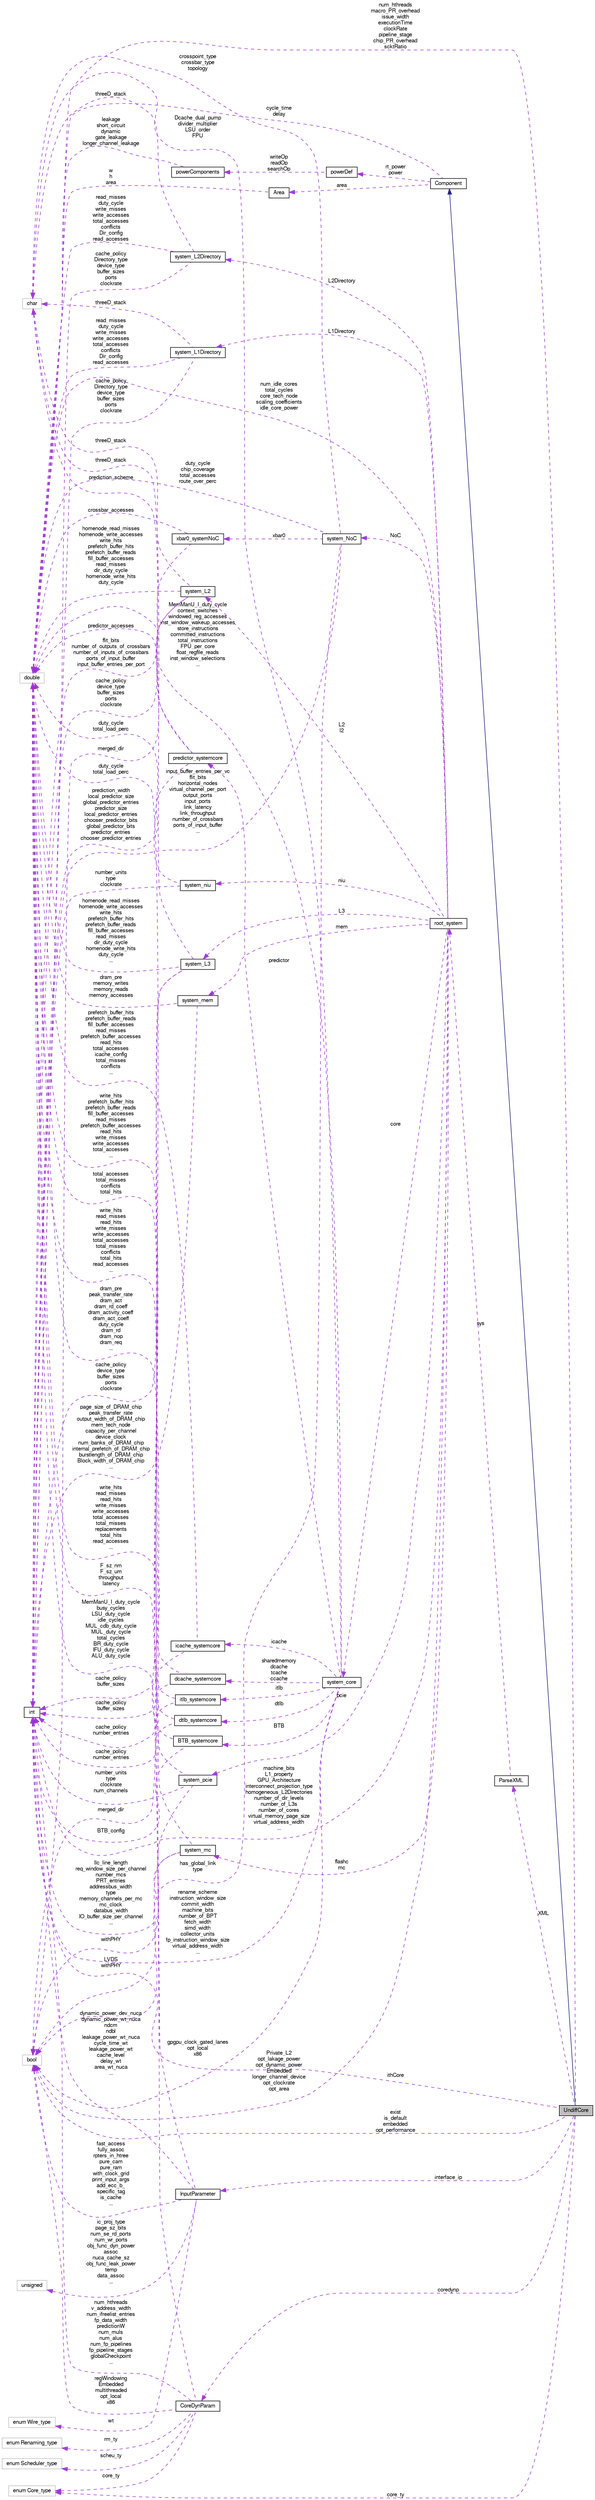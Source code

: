 digraph G
{
  bgcolor="transparent";
  edge [fontname="FreeSans",fontsize="10",labelfontname="FreeSans",labelfontsize="10"];
  node [fontname="FreeSans",fontsize="10",shape=record];
  rankdir=LR;
  Node1 [label="UndiffCore",height=0.2,width=0.4,color="black", fillcolor="grey75", style="filled" fontcolor="black"];
  Node2 -> Node1 [dir=back,color="midnightblue",fontsize="10",style="solid",fontname="FreeSans"];
  Node2 [label="Component",height=0.2,width=0.4,color="black",URL="$classComponent.html"];
  Node3 -> Node2 [dir=back,color="darkorchid3",fontsize="10",style="dashed",label="cycle_time\ndelay",fontname="FreeSans"];
  Node3 [label="double",height=0.2,width=0.4,color="grey75"];
  Node4 -> Node2 [dir=back,color="darkorchid3",fontsize="10",style="dashed",label="rt_power\npower",fontname="FreeSans"];
  Node4 [label="powerDef",height=0.2,width=0.4,color="black",URL="$classpowerDef.html"];
  Node5 -> Node4 [dir=back,color="darkorchid3",fontsize="10",style="dashed",label="writeOp\nreadOp\nsearchOp",fontname="FreeSans"];
  Node5 [label="powerComponents",height=0.2,width=0.4,color="black",URL="$classpowerComponents.html"];
  Node3 -> Node5 [dir=back,color="darkorchid3",fontsize="10",style="dashed",label="leakage\nshort_circuit\ndynamic\ngate_leakage\nlonger_channel_leakage",fontname="FreeSans"];
  Node6 -> Node2 [dir=back,color="darkorchid3",fontsize="10",style="dashed",label="area",fontname="FreeSans"];
  Node6 [label="Area",height=0.2,width=0.4,color="black",URL="$classArea.html"];
  Node3 -> Node6 [dir=back,color="darkorchid3",fontsize="10",style="dashed",label="w\nh\narea",fontname="FreeSans"];
  Node3 -> Node1 [dir=back,color="darkorchid3",fontsize="10",style="dashed",label="num_hthreads\nmacro_PR_overhead\nissue_width\nexecutionTime\nclockRate\npipeline_stage\nchip_PR_overhead\nscktRatio",fontname="FreeSans"];
  Node7 -> Node1 [dir=back,color="darkorchid3",fontsize="10",style="dashed",label="coredynp",fontname="FreeSans"];
  Node7 [label="CoreDynParam",height=0.2,width=0.4,color="black",URL="$classCoreDynParam.html"];
  Node3 -> Node7 [dir=back,color="darkorchid3",fontsize="10",style="dashed",label="MemManU_I_duty_cycle\nbusy_cycles\nLSU_duty_cycle\nidle_cycles\nMUL_cdb_duty_cycle\nMUL_duty_cycle\ntotal_cycles\nBR_duty_cycle\nIFU_duty_cycle\nALU_duty_cycle\n...",fontname="FreeSans"];
  Node8 -> Node7 [dir=back,color="darkorchid3",fontsize="10",style="dashed",label="num_hthreads\nv_address_width\nnum_ifreelist_entries\nfp_data_width\npredictionW\nnum_muls\nnum_alus\nnum_fp_pipelines\nfp_pipeline_stages\nglobalCheckpoint\n...",fontname="FreeSans"];
  Node8 [label="int",height=0.2,width=0.4,color="black",URL="$classint.html"];
  Node9 -> Node7 [dir=back,color="darkorchid3",fontsize="10",style="dashed",label="rm_ty",fontname="FreeSans"];
  Node9 [label="enum Renaming_type",height=0.2,width=0.4,color="grey75"];
  Node10 -> Node7 [dir=back,color="darkorchid3",fontsize="10",style="dashed",label="regWindowing\nEmbedded\nmultithreaded\nopt_local\nx86",fontname="FreeSans"];
  Node10 [label="bool",height=0.2,width=0.4,color="grey75"];
  Node11 -> Node7 [dir=back,color="darkorchid3",fontsize="10",style="dashed",label="scheu_ty",fontname="FreeSans"];
  Node11 [label="enum Scheduler_type",height=0.2,width=0.4,color="grey75"];
  Node12 -> Node7 [dir=back,color="darkorchid3",fontsize="10",style="dashed",label="core_ty",fontname="FreeSans"];
  Node12 [label="enum Core_type",height=0.2,width=0.4,color="grey75"];
  Node8 -> Node1 [dir=back,color="darkorchid3",fontsize="10",style="dashed",label="ithCore",fontname="FreeSans"];
  Node10 -> Node1 [dir=back,color="darkorchid3",fontsize="10",style="dashed",label="exist\nis_default\nembedded\nopt_performance",fontname="FreeSans"];
  Node13 -> Node1 [dir=back,color="darkorchid3",fontsize="10",style="dashed",label="interface_ip",fontname="FreeSans"];
  Node13 [label="InputParameter",height=0.2,width=0.4,color="black",URL="$classInputParameter.html"];
  Node3 -> Node13 [dir=back,color="darkorchid3",fontsize="10",style="dashed",label="F_sz_nm\nF_sz_um\nthroughput\nlatency",fontname="FreeSans"];
  Node8 -> Node13 [dir=back,color="darkorchid3",fontsize="10",style="dashed",label="dynamic_power_dev_nuca\ndynamic_power_wt_nuca\nndcm\nndbl\nleakage_power_wt_nuca\ncycle_time_wt\nleakage_power_wt\ncache_level\ndelay_wt\narea_wt_nuca\n...",fontname="FreeSans"];
  Node10 -> Node13 [dir=back,color="darkorchid3",fontsize="10",style="dashed",label="fast_access\nfully_assoc\nrpters_in_htree\npure_cam\npure_ram\nwith_clock_grid\nprint_input_args\nadd_ecc_b_\nspecific_tag\nis_cache\n...",fontname="FreeSans"];
  Node14 -> Node13 [dir=back,color="darkorchid3",fontsize="10",style="dashed",label="wt",fontname="FreeSans"];
  Node14 [label="enum Wire_type",height=0.2,width=0.4,color="grey75"];
  Node15 -> Node13 [dir=back,color="darkorchid3",fontsize="10",style="dashed",label="ic_proj_type\npage_sz_bits\nnum_se_rd_ports\nnum_wr_ports\nobj_func_dyn_power\nassoc\nnuca_cache_sz\nobj_func_leak_power\ntemp\ndata_assoc\n...",fontname="FreeSans"];
  Node15 [label="unsigned",height=0.2,width=0.4,color="grey75"];
  Node16 -> Node1 [dir=back,color="darkorchid3",fontsize="10",style="dashed",label="XML",fontname="FreeSans"];
  Node16 [label="ParseXML",height=0.2,width=0.4,color="black",URL="$classParseXML.html"];
  Node17 -> Node16 [dir=back,color="darkorchid3",fontsize="10",style="dashed",label="sys",fontname="FreeSans"];
  Node17 [label="root_system",height=0.2,width=0.4,color="black",URL="$structroot__system.html"];
  Node18 -> Node17 [dir=back,color="darkorchid3",fontsize="10",style="dashed",label="L2\nl2",fontname="FreeSans"];
  Node18 [label="system_L2",height=0.2,width=0.4,color="black",URL="$structsystem__L2.html"];
  Node3 -> Node18 [dir=back,color="darkorchid3",fontsize="10",style="dashed",label="homenode_read_misses\nhomenode_write_accesses\nwrite_hits\nprefetch_buffer_hits\nprefetch_buffer_reads\nfill_buffer_accesses\nread_misses\ndir_duty_cycle\nhomenode_write_hits\nduty_cycle\n...",fontname="FreeSans"];
  Node19 -> Node18 [dir=back,color="darkorchid3",fontsize="10",style="dashed",label="threeD_stack",fontname="FreeSans"];
  Node19 [label="char",height=0.2,width=0.4,color="grey75"];
  Node8 -> Node18 [dir=back,color="darkorchid3",fontsize="10",style="dashed",label="cache_policy\ndevice_type\nbuffer_sizes\nports\nclockrate",fontname="FreeSans"];
  Node10 -> Node18 [dir=back,color="darkorchid3",fontsize="10",style="dashed",label="merged_dir",fontname="FreeSans"];
  Node20 -> Node17 [dir=back,color="darkorchid3",fontsize="10",style="dashed",label="L3",fontname="FreeSans"];
  Node20 [label="system_L3",height=0.2,width=0.4,color="black",URL="$structsystem__L3.html"];
  Node3 -> Node20 [dir=back,color="darkorchid3",fontsize="10",style="dashed",label="homenode_read_misses\nhomenode_write_accesses\nwrite_hits\nprefetch_buffer_hits\nprefetch_buffer_reads\nfill_buffer_accesses\nread_misses\ndir_duty_cycle\nhomenode_write_hits\nduty_cycle\n...",fontname="FreeSans"];
  Node19 -> Node20 [dir=back,color="darkorchid3",fontsize="10",style="dashed",label="threeD_stack",fontname="FreeSans"];
  Node8 -> Node20 [dir=back,color="darkorchid3",fontsize="10",style="dashed",label="cache_policy\ndevice_type\nbuffer_sizes\nports\nclockrate",fontname="FreeSans"];
  Node10 -> Node20 [dir=back,color="darkorchid3",fontsize="10",style="dashed",label="merged_dir",fontname="FreeSans"];
  Node3 -> Node17 [dir=back,color="darkorchid3",fontsize="10",style="dashed",label="num_idle_cores\ntotal_cycles\ncore_tech_node\nscaling_coefficients\nidle_core_power",fontname="FreeSans"];
  Node21 -> Node17 [dir=back,color="darkorchid3",fontsize="10",style="dashed",label="L2Directory",fontname="FreeSans"];
  Node21 [label="system_L2Directory",height=0.2,width=0.4,color="black",URL="$structsystem__L2Directory.html"];
  Node3 -> Node21 [dir=back,color="darkorchid3",fontsize="10",style="dashed",label="read_misses\nduty_cycle\nwrite_misses\nwrite_accesses\ntotal_accesses\nconflicts\nDir_config\nread_accesses",fontname="FreeSans"];
  Node19 -> Node21 [dir=back,color="darkorchid3",fontsize="10",style="dashed",label="threeD_stack",fontname="FreeSans"];
  Node8 -> Node21 [dir=back,color="darkorchid3",fontsize="10",style="dashed",label="cache_policy\nDirectory_type\ndevice_type\nbuffer_sizes\nports\nclockrate",fontname="FreeSans"];
  Node22 -> Node17 [dir=back,color="darkorchid3",fontsize="10",style="dashed",label="flashc\nmc",fontname="FreeSans"];
  Node22 [label="system_mc",height=0.2,width=0.4,color="black",URL="$structsystem__mc.html"];
  Node3 -> Node22 [dir=back,color="darkorchid3",fontsize="10",style="dashed",label="dram_pre\npeak_transfer_rate\ndram_act\ndram_rd_coeff\ndram_activity_coeff\ndram_act_coeff\nduty_cycle\ndram_rd\ndram_nop\ndram_req\n...",fontname="FreeSans"];
  Node8 -> Node22 [dir=back,color="darkorchid3",fontsize="10",style="dashed",label="llc_line_length\nreq_window_size_per_channel\nnumber_mcs\nPRT_entries\naddressbus_width\ntype\nmemory_channels_per_mc\nmc_clock\ndatabus_width\nIO_buffer_size_per_channel\n...",fontname="FreeSans"];
  Node10 -> Node22 [dir=back,color="darkorchid3",fontsize="10",style="dashed",label="LVDS\nwithPHY",fontname="FreeSans"];
  Node23 -> Node17 [dir=back,color="darkorchid3",fontsize="10",style="dashed",label="mem",fontname="FreeSans"];
  Node23 [label="system_mem",height=0.2,width=0.4,color="black",URL="$structsystem__mem.html"];
  Node3 -> Node23 [dir=back,color="darkorchid3",fontsize="10",style="dashed",label="dram_pre\nmemory_writes\nmemory_reads\nmemory_accesses",fontname="FreeSans"];
  Node8 -> Node23 [dir=back,color="darkorchid3",fontsize="10",style="dashed",label="page_size_of_DRAM_chip\npeak_transfer_rate\noutput_width_of_DRAM_chip\nmem_tech_node\ncapacity_per_channel\ndevice_clock\nnum_banks_of_DRAM_chip\ninternal_prefetch_of_DRAM_chip\nburstlength_of_DRAM_chip\nBlock_width_of_DRAM_chip\n...",fontname="FreeSans"];
  Node24 -> Node17 [dir=back,color="darkorchid3",fontsize="10",style="dashed",label="L1Directory",fontname="FreeSans"];
  Node24 [label="system_L1Directory",height=0.2,width=0.4,color="black",URL="$structsystem__L1Directory.html"];
  Node3 -> Node24 [dir=back,color="darkorchid3",fontsize="10",style="dashed",label="read_misses\nduty_cycle\nwrite_misses\nwrite_accesses\ntotal_accesses\nconflicts\nDir_config\nread_accesses",fontname="FreeSans"];
  Node19 -> Node24 [dir=back,color="darkorchid3",fontsize="10",style="dashed",label="threeD_stack",fontname="FreeSans"];
  Node8 -> Node24 [dir=back,color="darkorchid3",fontsize="10",style="dashed",label="cache_policy\nDirectory_type\ndevice_type\nbuffer_sizes\nports\nclockrate",fontname="FreeSans"];
  Node25 -> Node17 [dir=back,color="darkorchid3",fontsize="10",style="dashed",label="niu",fontname="FreeSans"];
  Node25 [label="system_niu",height=0.2,width=0.4,color="black",URL="$structsystem__niu.html"];
  Node3 -> Node25 [dir=back,color="darkorchid3",fontsize="10",style="dashed",label="duty_cycle\ntotal_load_perc",fontname="FreeSans"];
  Node8 -> Node25 [dir=back,color="darkorchid3",fontsize="10",style="dashed",label="number_units\ntype\nclockrate",fontname="FreeSans"];
  Node26 -> Node17 [dir=back,color="darkorchid3",fontsize="10",style="dashed",label="core",fontname="FreeSans"];
  Node26 [label="system_core",height=0.2,width=0.4,color="black",URL="$structsystem__core.html"];
  Node27 -> Node26 [dir=back,color="darkorchid3",fontsize="10",style="dashed",label="predictor",fontname="FreeSans"];
  Node27 [label="predictor_systemcore",height=0.2,width=0.4,color="black",URL="$structpredictor__systemcore.html"];
  Node3 -> Node27 [dir=back,color="darkorchid3",fontsize="10",style="dashed",label="predictor_accesses",fontname="FreeSans"];
  Node19 -> Node27 [dir=back,color="darkorchid3",fontsize="10",style="dashed",label="prediction_scheme",fontname="FreeSans"];
  Node8 -> Node27 [dir=back,color="darkorchid3",fontsize="10",style="dashed",label="prediction_width\nlocal_predictor_size\nglobal_predictor_entries\npredictor_size\nlocal_predictor_entries\nchooser_predictor_bits\nglobal_predictor_bits\npredictor_entries\nchooser_predictor_entries",fontname="FreeSans"];
  Node28 -> Node26 [dir=back,color="darkorchid3",fontsize="10",style="dashed",label="BTB",fontname="FreeSans"];
  Node28 [label="BTB_systemcore",height=0.2,width=0.4,color="black",URL="$structBTB__systemcore.html"];
  Node3 -> Node28 [dir=back,color="darkorchid3",fontsize="10",style="dashed",label="write_hits\nread_misses\nread_hits\nwrite_misses\nwrite_accesses\ntotal_accesses\ntotal_misses\nreplacements\ntotal_hits\nread_accesses\n...",fontname="FreeSans"];
  Node8 -> Node28 [dir=back,color="darkorchid3",fontsize="10",style="dashed",label="BTB_config",fontname="FreeSans"];
  Node3 -> Node26 [dir=back,color="darkorchid3",fontsize="10",style="dashed",label="MemManU_I_duty_cycle\ncontext_switches\nwindowed_reg_accesses\ninst_window_wakeup_accesses\nstore_instructions\ncommitted_instructions\ntotal_instructions\nFPU_per_core\nfloat_regfile_reads\ninst_window_selections\n...",fontname="FreeSans"];
  Node29 -> Node26 [dir=back,color="darkorchid3",fontsize="10",style="dashed",label="itlb",fontname="FreeSans"];
  Node29 [label="itlb_systemcore",height=0.2,width=0.4,color="black",URL="$structitlb__systemcore.html"];
  Node3 -> Node29 [dir=back,color="darkorchid3",fontsize="10",style="dashed",label="total_accesses\ntotal_misses\nconflicts\ntotal_hits",fontname="FreeSans"];
  Node8 -> Node29 [dir=back,color="darkorchid3",fontsize="10",style="dashed",label="cache_policy\nnumber_entries",fontname="FreeSans"];
  Node30 -> Node26 [dir=back,color="darkorchid3",fontsize="10",style="dashed",label="icache",fontname="FreeSans"];
  Node30 [label="icache_systemcore",height=0.2,width=0.4,color="black",URL="$structicache__systemcore.html"];
  Node3 -> Node30 [dir=back,color="darkorchid3",fontsize="10",style="dashed",label="prefetch_buffer_hits\nprefetch_buffer_reads\nfill_buffer_accesses\nread_misses\nprefetch_buffer_accesses\nread_hits\ntotal_accesses\nicache_config\ntotal_misses\nconflicts\n...",fontname="FreeSans"];
  Node8 -> Node30 [dir=back,color="darkorchid3",fontsize="10",style="dashed",label="cache_policy\nbuffer_sizes",fontname="FreeSans"];
  Node19 -> Node26 [dir=back,color="darkorchid3",fontsize="10",style="dashed",label="Dcache_dual_pump\ndivider_multiplier\nLSU_order\nFPU",fontname="FreeSans"];
  Node8 -> Node26 [dir=back,color="darkorchid3",fontsize="10",style="dashed",label="rename_scheme\ninstruction_window_size\ncommit_width\nmachine_bits\nnumber_of_BPT\nfetch_width\nsimd_width\ncollector_units\nfp_instruction_window_size\nvirtual_address_width\n...",fontname="FreeSans"];
  Node31 -> Node26 [dir=back,color="darkorchid3",fontsize="10",style="dashed",label="sharedmemory\ndcache\ntcache\nccache",fontname="FreeSans"];
  Node31 [label="dcache_systemcore",height=0.2,width=0.4,color="black",URL="$structdcache__systemcore.html"];
  Node3 -> Node31 [dir=back,color="darkorchid3",fontsize="10",style="dashed",label="write_hits\nprefetch_buffer_hits\nprefetch_buffer_reads\nfill_buffer_accesses\nread_misses\nprefetch_buffer_accesses\nread_hits\nwrite_misses\nwrite_accesses\ntotal_accesses\n...",fontname="FreeSans"];
  Node8 -> Node31 [dir=back,color="darkorchid3",fontsize="10",style="dashed",label="cache_policy\nbuffer_sizes",fontname="FreeSans"];
  Node10 -> Node26 [dir=back,color="darkorchid3",fontsize="10",style="dashed",label="gpgpu_clock_gated_lanes\nopt_local\nx86",fontname="FreeSans"];
  Node32 -> Node26 [dir=back,color="darkorchid3",fontsize="10",style="dashed",label="dtlb",fontname="FreeSans"];
  Node32 [label="dtlb_systemcore",height=0.2,width=0.4,color="black",URL="$structdtlb__systemcore.html"];
  Node3 -> Node32 [dir=back,color="darkorchid3",fontsize="10",style="dashed",label="write_hits\nread_misses\nread_hits\nwrite_misses\nwrite_accesses\ntotal_accesses\ntotal_misses\nconflicts\ntotal_hits\nread_accesses\n...",fontname="FreeSans"];
  Node8 -> Node32 [dir=back,color="darkorchid3",fontsize="10",style="dashed",label="cache_policy\nnumber_entries",fontname="FreeSans"];
  Node8 -> Node17 [dir=back,color="darkorchid3",fontsize="10",style="dashed",label="machine_bits\nL1_property\nGPU_Architecture\ninterconnect_projection_type\nhomogeneous_L2Directories\nnumber_of_dir_levels\nnumber_of_L3s\nnumber_of_cores\nvirtual_memory_page_size\nvirtual_address_width\n...",fontname="FreeSans"];
  Node10 -> Node17 [dir=back,color="darkorchid3",fontsize="10",style="dashed",label="Private_L2\nopt_lakage_power\nopt_dynamic_power\nEmbedded\nlonger_channel_device\nopt_clockrate\nopt_area",fontname="FreeSans"];
  Node33 -> Node17 [dir=back,color="darkorchid3",fontsize="10",style="dashed",label="NoC",fontname="FreeSans"];
  Node33 [label="system_NoC",height=0.2,width=0.4,color="black",URL="$structsystem__NoC.html"];
  Node3 -> Node33 [dir=back,color="darkorchid3",fontsize="10",style="dashed",label="duty_cycle\nchip_coverage\ntotal_accesses\nroute_over_perc",fontname="FreeSans"];
  Node19 -> Node33 [dir=back,color="darkorchid3",fontsize="10",style="dashed",label="crosspoint_type\ncrossbar_type\ntopology",fontname="FreeSans"];
  Node8 -> Node33 [dir=back,color="darkorchid3",fontsize="10",style="dashed",label="input_buffer_entries_per_vc\nflit_bits\nhorizontal_nodes\nvirtual_channel_per_port\noutput_ports\ninput_ports\nlink_latency\nlink_throughput\nnumber_of_crossbars\nports_of_input_buffer\n...",fontname="FreeSans"];
  Node10 -> Node33 [dir=back,color="darkorchid3",fontsize="10",style="dashed",label="has_global_link\ntype",fontname="FreeSans"];
  Node34 -> Node33 [dir=back,color="darkorchid3",fontsize="10",style="dashed",label="xbar0",fontname="FreeSans"];
  Node34 [label="xbar0_systemNoC",height=0.2,width=0.4,color="black",URL="$structxbar0__systemNoC.html"];
  Node3 -> Node34 [dir=back,color="darkorchid3",fontsize="10",style="dashed",label="crossbar_accesses",fontname="FreeSans"];
  Node8 -> Node34 [dir=back,color="darkorchid3",fontsize="10",style="dashed",label="flit_bits\nnumber_of_outputs_of_crossbars\nnumber_of_inputs_of_crossbars\nports_of_input_buffer\ninput_buffer_entries_per_port",fontname="FreeSans"];
  Node35 -> Node17 [dir=back,color="darkorchid3",fontsize="10",style="dashed",label="pcie",fontname="FreeSans"];
  Node35 [label="system_pcie",height=0.2,width=0.4,color="black",URL="$structsystem__pcie.html"];
  Node3 -> Node35 [dir=back,color="darkorchid3",fontsize="10",style="dashed",label="duty_cycle\ntotal_load_perc",fontname="FreeSans"];
  Node8 -> Node35 [dir=back,color="darkorchid3",fontsize="10",style="dashed",label="number_units\ntype\nclockrate\nnum_channels",fontname="FreeSans"];
  Node10 -> Node35 [dir=back,color="darkorchid3",fontsize="10",style="dashed",label="withPHY",fontname="FreeSans"];
  Node12 -> Node1 [dir=back,color="darkorchid3",fontsize="10",style="dashed",label="core_ty",fontname="FreeSans"];
}
